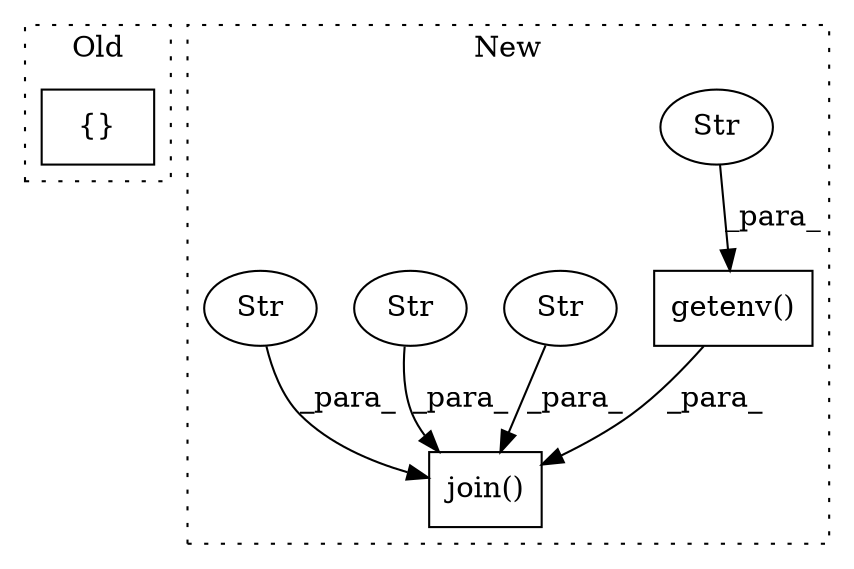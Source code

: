 digraph G {
subgraph cluster0 {
1 [label="{}" a="95" s="2236,2237" l="2,1" shape="box"];
label = "Old";
style="dotted";
}
subgraph cluster1 {
2 [label="getenv()" a="75" s="2270,2286" l="10,1" shape="box"];
3 [label="Str" a="66" s="2280" l="6" shape="ellipse"];
4 [label="join()" a="75" s="2257,2316" l="13,1" shape="box"];
5 [label="Str" a="66" s="2310" l="6" shape="ellipse"];
6 [label="Str" a="66" s="2300" l="8" shape="ellipse"];
7 [label="Str" a="66" s="2289" l="9" shape="ellipse"];
label = "New";
style="dotted";
}
2 -> 4 [label="_para_"];
3 -> 2 [label="_para_"];
5 -> 4 [label="_para_"];
6 -> 4 [label="_para_"];
7 -> 4 [label="_para_"];
}